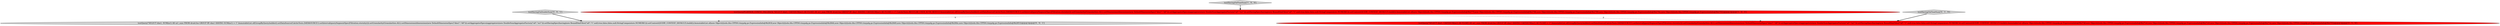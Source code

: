 digraph {
0 [style = filled, label = "testHavingOnFloatSum['1', '0', '0']", fillcolor = lightgray, shape = diamond image = "AAA0AAABBB1BBB"];
4 [style = filled, label = "testQuery(\"SELECT dim1, SUM(m1) AS m1_sum FROM druid.foo GROUP BY dim1 HAVING SUM(m1) > 1\",ImmutableList.of(GroupByQuery.builder().setDataSource(CalciteTests.DATASOURCE1).setInterval(querySegmentSpec(Filtration.eternity())).setGranularity(Granularities.ALL).setDimensions(dimensions(new DefaultDimensionSpec(\"dim1\",\"d0\"))).setAggregatorSpecs(aggregators(new DoubleSumAggregatorFactory(\"a0\",\"m1\"))).setHavingSpec(having(new BoundDimFilter(\"a0\",\"1\",null,true,false,false,null,StringComparators.NUMERIC))).setContext(QUERY_CONTEXT_DEFAULT).build()),ImmutableList.of(new Object((((edu.fdu.CPPDG.tinypdg.pe.ExpressionInfo@9b283f,new Object((((edu.fdu.CPPDG.tinypdg.pe.ExpressionInfo@9b2844,new Object((((edu.fdu.CPPDG.tinypdg.pe.ExpressionInfo@9b2849,new Object((((edu.fdu.CPPDG.tinypdg.pe.ExpressionInfo@9b284e,new Object((((edu.fdu.CPPDG.tinypdg.pe.ExpressionInfo@9b2853))@@@3@@@['0', '0', '1']", fillcolor = lightgray, shape = ellipse image = "AAA0AAABBB3BBB"];
2 [style = filled, label = "testQuery(\"SELECT dim1, CAST(SUM(m1) AS FLOAT) AS m1_sum FROM druid.foo GROUP BY dim1 HAVING CAST(SUM(m1) AS FLOAT) > 1\",ImmutableList.of(GroupByQuery.builder().setDataSource(CalciteTests.DATASOURCE1).setInterval(querySegmentSpec(Filtration.eternity())).setGranularity(Granularities.ALL).setDimensions(dimensions(new DefaultDimensionSpec(\"dim1\",\"d0\"))).setAggregatorSpecs(aggregators(new DoubleSumAggregatorFactory(\"a0\",\"m1\"))).setHavingSpec(having(new BoundDimFilter(\"a0\",\"1\",null,true,false,false,null,StringComparators.NUMERIC))).setContext(QUERY_CONTEXT_DEFAULT).build()),ImmutableList.of(new Object((((edu.fdu.CPPDG.tinypdg.pe.ExpressionInfo@9b27df,new Object((((edu.fdu.CPPDG.tinypdg.pe.ExpressionInfo@9b27e4,new Object((((edu.fdu.CPPDG.tinypdg.pe.ExpressionInfo@9b27e9,new Object((((edu.fdu.CPPDG.tinypdg.pe.ExpressionInfo@9b27ee,new Object((((edu.fdu.CPPDG.tinypdg.pe.ExpressionInfo@9b27f3))@@@3@@@['0', '1', '0']", fillcolor = red, shape = ellipse image = "AAA1AAABBB2BBB"];
3 [style = filled, label = "testHavingOnFloatSum['0', '1', '0']", fillcolor = lightgray, shape = diamond image = "AAA0AAABBB2BBB"];
1 [style = filled, label = "testQuery(PLANNER_CONFIG_FALLBACK,\"SELECT dim1, CAST(SUM(m1) AS FLOAT) AS m1_sum FROM druid.foo GROUP BY dim1 HAVING CAST(SUM(m1) AS FLOAT) > 1\",CalciteTests.REGULAR_USER_AUTH_RESULT,ImmutableList.of(GroupByQuery.builder().setDataSource(CalciteTests.DATASOURCE1).setInterval(querySegmentSpec(Filtration.eternity())).setGranularity(Granularities.ALL).setDimensions(dimensions(new DefaultDimensionSpec(\"dim1\",\"d0\"))).setAggregatorSpecs(aggregators(new DoubleSumAggregatorFactory(\"a0\",\"m1\"))).setHavingSpec(having(new BoundDimFilter(\"a0\",\"1\",null,true,false,false,null,StringComparators.NUMERIC))).setContext(QUERY_CONTEXT_DEFAULT).build()),ImmutableList.of(new Object((((edu.fdu.CPPDG.tinypdg.pe.ExpressionInfo@9b277f,new Object((((edu.fdu.CPPDG.tinypdg.pe.ExpressionInfo@9b2784,new Object((((edu.fdu.CPPDG.tinypdg.pe.ExpressionInfo@9b2789,new Object((((edu.fdu.CPPDG.tinypdg.pe.ExpressionInfo@9b278e,new Object((((edu.fdu.CPPDG.tinypdg.pe.ExpressionInfo@9b2793))@@@3@@@['1', '0', '0']", fillcolor = red, shape = ellipse image = "AAA1AAABBB1BBB"];
5 [style = filled, label = "testHavingOnDoubleSum['0', '0', '1']", fillcolor = lightgray, shape = diamond image = "AAA0AAABBB3BBB"];
1->4 [style = dashed, label="0"];
1->2 [style = dashed, label="0"];
3->2 [style = bold, label=""];
0->1 [style = bold, label=""];
5->4 [style = bold, label=""];
}
